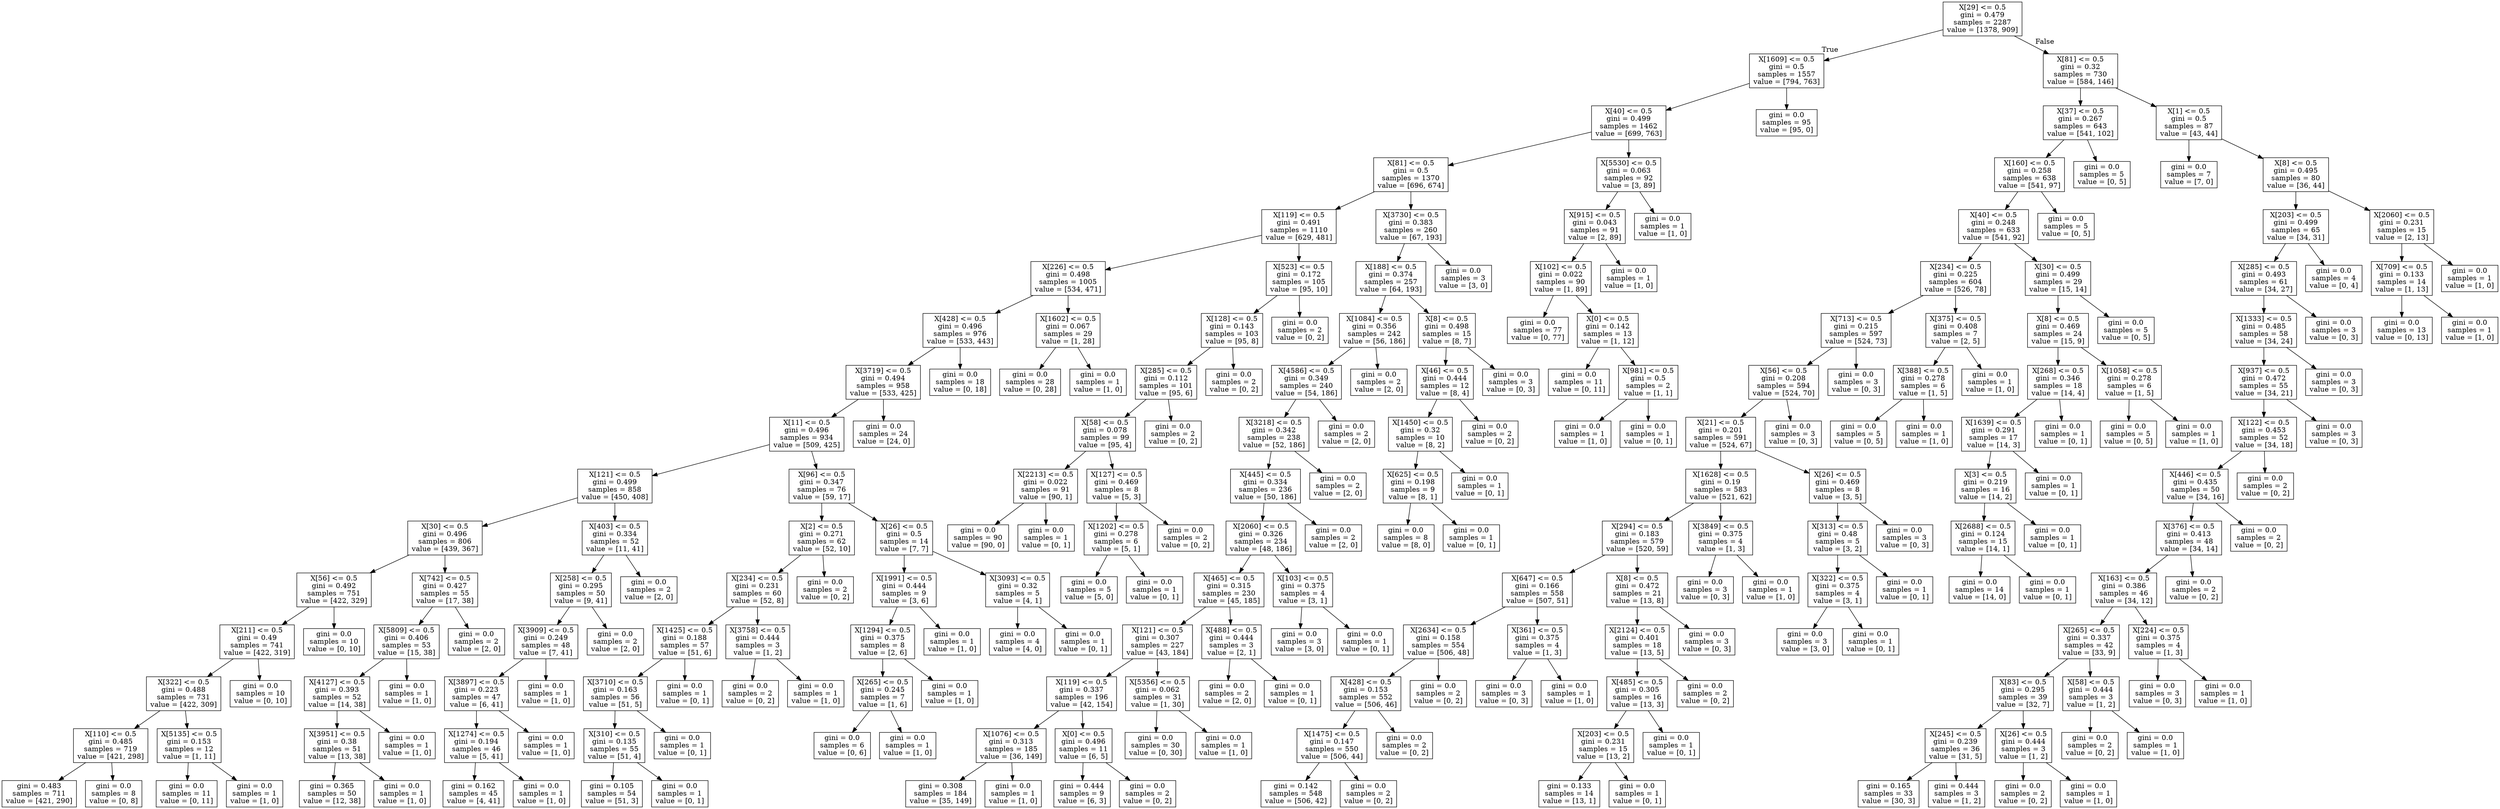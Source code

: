 digraph Tree {
node [shape=box] ;
0 [label="X[29] <= 0.5\ngini = 0.479\nsamples = 2287\nvalue = [1378, 909]"] ;
1 [label="X[1609] <= 0.5\ngini = 0.5\nsamples = 1557\nvalue = [794, 763]"] ;
0 -> 1 [labeldistance=2.5, labelangle=45, headlabel="True"] ;
2 [label="X[40] <= 0.5\ngini = 0.499\nsamples = 1462\nvalue = [699, 763]"] ;
1 -> 2 ;
3 [label="X[81] <= 0.5\ngini = 0.5\nsamples = 1370\nvalue = [696, 674]"] ;
2 -> 3 ;
4 [label="X[119] <= 0.5\ngini = 0.491\nsamples = 1110\nvalue = [629, 481]"] ;
3 -> 4 ;
5 [label="X[226] <= 0.5\ngini = 0.498\nsamples = 1005\nvalue = [534, 471]"] ;
4 -> 5 ;
6 [label="X[428] <= 0.5\ngini = 0.496\nsamples = 976\nvalue = [533, 443]"] ;
5 -> 6 ;
7 [label="X[3719] <= 0.5\ngini = 0.494\nsamples = 958\nvalue = [533, 425]"] ;
6 -> 7 ;
8 [label="X[11] <= 0.5\ngini = 0.496\nsamples = 934\nvalue = [509, 425]"] ;
7 -> 8 ;
9 [label="X[121] <= 0.5\ngini = 0.499\nsamples = 858\nvalue = [450, 408]"] ;
8 -> 9 ;
10 [label="X[30] <= 0.5\ngini = 0.496\nsamples = 806\nvalue = [439, 367]"] ;
9 -> 10 ;
11 [label="X[56] <= 0.5\ngini = 0.492\nsamples = 751\nvalue = [422, 329]"] ;
10 -> 11 ;
12 [label="X[211] <= 0.5\ngini = 0.49\nsamples = 741\nvalue = [422, 319]"] ;
11 -> 12 ;
13 [label="X[322] <= 0.5\ngini = 0.488\nsamples = 731\nvalue = [422, 309]"] ;
12 -> 13 ;
14 [label="X[110] <= 0.5\ngini = 0.485\nsamples = 719\nvalue = [421, 298]"] ;
13 -> 14 ;
15 [label="gini = 0.483\nsamples = 711\nvalue = [421, 290]"] ;
14 -> 15 ;
16 [label="gini = 0.0\nsamples = 8\nvalue = [0, 8]"] ;
14 -> 16 ;
17 [label="X[5135] <= 0.5\ngini = 0.153\nsamples = 12\nvalue = [1, 11]"] ;
13 -> 17 ;
18 [label="gini = 0.0\nsamples = 11\nvalue = [0, 11]"] ;
17 -> 18 ;
19 [label="gini = 0.0\nsamples = 1\nvalue = [1, 0]"] ;
17 -> 19 ;
20 [label="gini = 0.0\nsamples = 10\nvalue = [0, 10]"] ;
12 -> 20 ;
21 [label="gini = 0.0\nsamples = 10\nvalue = [0, 10]"] ;
11 -> 21 ;
22 [label="X[742] <= 0.5\ngini = 0.427\nsamples = 55\nvalue = [17, 38]"] ;
10 -> 22 ;
23 [label="X[5809] <= 0.5\ngini = 0.406\nsamples = 53\nvalue = [15, 38]"] ;
22 -> 23 ;
24 [label="X[4127] <= 0.5\ngini = 0.393\nsamples = 52\nvalue = [14, 38]"] ;
23 -> 24 ;
25 [label="X[3951] <= 0.5\ngini = 0.38\nsamples = 51\nvalue = [13, 38]"] ;
24 -> 25 ;
26 [label="gini = 0.365\nsamples = 50\nvalue = [12, 38]"] ;
25 -> 26 ;
27 [label="gini = 0.0\nsamples = 1\nvalue = [1, 0]"] ;
25 -> 27 ;
28 [label="gini = 0.0\nsamples = 1\nvalue = [1, 0]"] ;
24 -> 28 ;
29 [label="gini = 0.0\nsamples = 1\nvalue = [1, 0]"] ;
23 -> 29 ;
30 [label="gini = 0.0\nsamples = 2\nvalue = [2, 0]"] ;
22 -> 30 ;
31 [label="X[403] <= 0.5\ngini = 0.334\nsamples = 52\nvalue = [11, 41]"] ;
9 -> 31 ;
32 [label="X[258] <= 0.5\ngini = 0.295\nsamples = 50\nvalue = [9, 41]"] ;
31 -> 32 ;
33 [label="X[3909] <= 0.5\ngini = 0.249\nsamples = 48\nvalue = [7, 41]"] ;
32 -> 33 ;
34 [label="X[3897] <= 0.5\ngini = 0.223\nsamples = 47\nvalue = [6, 41]"] ;
33 -> 34 ;
35 [label="X[1274] <= 0.5\ngini = 0.194\nsamples = 46\nvalue = [5, 41]"] ;
34 -> 35 ;
36 [label="gini = 0.162\nsamples = 45\nvalue = [4, 41]"] ;
35 -> 36 ;
37 [label="gini = 0.0\nsamples = 1\nvalue = [1, 0]"] ;
35 -> 37 ;
38 [label="gini = 0.0\nsamples = 1\nvalue = [1, 0]"] ;
34 -> 38 ;
39 [label="gini = 0.0\nsamples = 1\nvalue = [1, 0]"] ;
33 -> 39 ;
40 [label="gini = 0.0\nsamples = 2\nvalue = [2, 0]"] ;
32 -> 40 ;
41 [label="gini = 0.0\nsamples = 2\nvalue = [2, 0]"] ;
31 -> 41 ;
42 [label="X[96] <= 0.5\ngini = 0.347\nsamples = 76\nvalue = [59, 17]"] ;
8 -> 42 ;
43 [label="X[2] <= 0.5\ngini = 0.271\nsamples = 62\nvalue = [52, 10]"] ;
42 -> 43 ;
44 [label="X[234] <= 0.5\ngini = 0.231\nsamples = 60\nvalue = [52, 8]"] ;
43 -> 44 ;
45 [label="X[1425] <= 0.5\ngini = 0.188\nsamples = 57\nvalue = [51, 6]"] ;
44 -> 45 ;
46 [label="X[3710] <= 0.5\ngini = 0.163\nsamples = 56\nvalue = [51, 5]"] ;
45 -> 46 ;
47 [label="X[310] <= 0.5\ngini = 0.135\nsamples = 55\nvalue = [51, 4]"] ;
46 -> 47 ;
48 [label="gini = 0.105\nsamples = 54\nvalue = [51, 3]"] ;
47 -> 48 ;
49 [label="gini = 0.0\nsamples = 1\nvalue = [0, 1]"] ;
47 -> 49 ;
50 [label="gini = 0.0\nsamples = 1\nvalue = [0, 1]"] ;
46 -> 50 ;
51 [label="gini = 0.0\nsamples = 1\nvalue = [0, 1]"] ;
45 -> 51 ;
52 [label="X[3758] <= 0.5\ngini = 0.444\nsamples = 3\nvalue = [1, 2]"] ;
44 -> 52 ;
53 [label="gini = 0.0\nsamples = 2\nvalue = [0, 2]"] ;
52 -> 53 ;
54 [label="gini = 0.0\nsamples = 1\nvalue = [1, 0]"] ;
52 -> 54 ;
55 [label="gini = 0.0\nsamples = 2\nvalue = [0, 2]"] ;
43 -> 55 ;
56 [label="X[26] <= 0.5\ngini = 0.5\nsamples = 14\nvalue = [7, 7]"] ;
42 -> 56 ;
57 [label="X[1991] <= 0.5\ngini = 0.444\nsamples = 9\nvalue = [3, 6]"] ;
56 -> 57 ;
58 [label="X[1294] <= 0.5\ngini = 0.375\nsamples = 8\nvalue = [2, 6]"] ;
57 -> 58 ;
59 [label="X[265] <= 0.5\ngini = 0.245\nsamples = 7\nvalue = [1, 6]"] ;
58 -> 59 ;
60 [label="gini = 0.0\nsamples = 6\nvalue = [0, 6]"] ;
59 -> 60 ;
61 [label="gini = 0.0\nsamples = 1\nvalue = [1, 0]"] ;
59 -> 61 ;
62 [label="gini = 0.0\nsamples = 1\nvalue = [1, 0]"] ;
58 -> 62 ;
63 [label="gini = 0.0\nsamples = 1\nvalue = [1, 0]"] ;
57 -> 63 ;
64 [label="X[3093] <= 0.5\ngini = 0.32\nsamples = 5\nvalue = [4, 1]"] ;
56 -> 64 ;
65 [label="gini = 0.0\nsamples = 4\nvalue = [4, 0]"] ;
64 -> 65 ;
66 [label="gini = 0.0\nsamples = 1\nvalue = [0, 1]"] ;
64 -> 66 ;
67 [label="gini = 0.0\nsamples = 24\nvalue = [24, 0]"] ;
7 -> 67 ;
68 [label="gini = 0.0\nsamples = 18\nvalue = [0, 18]"] ;
6 -> 68 ;
69 [label="X[1602] <= 0.5\ngini = 0.067\nsamples = 29\nvalue = [1, 28]"] ;
5 -> 69 ;
70 [label="gini = 0.0\nsamples = 28\nvalue = [0, 28]"] ;
69 -> 70 ;
71 [label="gini = 0.0\nsamples = 1\nvalue = [1, 0]"] ;
69 -> 71 ;
72 [label="X[523] <= 0.5\ngini = 0.172\nsamples = 105\nvalue = [95, 10]"] ;
4 -> 72 ;
73 [label="X[128] <= 0.5\ngini = 0.143\nsamples = 103\nvalue = [95, 8]"] ;
72 -> 73 ;
74 [label="X[285] <= 0.5\ngini = 0.112\nsamples = 101\nvalue = [95, 6]"] ;
73 -> 74 ;
75 [label="X[58] <= 0.5\ngini = 0.078\nsamples = 99\nvalue = [95, 4]"] ;
74 -> 75 ;
76 [label="X[2213] <= 0.5\ngini = 0.022\nsamples = 91\nvalue = [90, 1]"] ;
75 -> 76 ;
77 [label="gini = 0.0\nsamples = 90\nvalue = [90, 0]"] ;
76 -> 77 ;
78 [label="gini = 0.0\nsamples = 1\nvalue = [0, 1]"] ;
76 -> 78 ;
79 [label="X[127] <= 0.5\ngini = 0.469\nsamples = 8\nvalue = [5, 3]"] ;
75 -> 79 ;
80 [label="X[1202] <= 0.5\ngini = 0.278\nsamples = 6\nvalue = [5, 1]"] ;
79 -> 80 ;
81 [label="gini = 0.0\nsamples = 5\nvalue = [5, 0]"] ;
80 -> 81 ;
82 [label="gini = 0.0\nsamples = 1\nvalue = [0, 1]"] ;
80 -> 82 ;
83 [label="gini = 0.0\nsamples = 2\nvalue = [0, 2]"] ;
79 -> 83 ;
84 [label="gini = 0.0\nsamples = 2\nvalue = [0, 2]"] ;
74 -> 84 ;
85 [label="gini = 0.0\nsamples = 2\nvalue = [0, 2]"] ;
73 -> 85 ;
86 [label="gini = 0.0\nsamples = 2\nvalue = [0, 2]"] ;
72 -> 86 ;
87 [label="X[3730] <= 0.5\ngini = 0.383\nsamples = 260\nvalue = [67, 193]"] ;
3 -> 87 ;
88 [label="X[188] <= 0.5\ngini = 0.374\nsamples = 257\nvalue = [64, 193]"] ;
87 -> 88 ;
89 [label="X[1084] <= 0.5\ngini = 0.356\nsamples = 242\nvalue = [56, 186]"] ;
88 -> 89 ;
90 [label="X[4586] <= 0.5\ngini = 0.349\nsamples = 240\nvalue = [54, 186]"] ;
89 -> 90 ;
91 [label="X[3218] <= 0.5\ngini = 0.342\nsamples = 238\nvalue = [52, 186]"] ;
90 -> 91 ;
92 [label="X[445] <= 0.5\ngini = 0.334\nsamples = 236\nvalue = [50, 186]"] ;
91 -> 92 ;
93 [label="X[2060] <= 0.5\ngini = 0.326\nsamples = 234\nvalue = [48, 186]"] ;
92 -> 93 ;
94 [label="X[465] <= 0.5\ngini = 0.315\nsamples = 230\nvalue = [45, 185]"] ;
93 -> 94 ;
95 [label="X[121] <= 0.5\ngini = 0.307\nsamples = 227\nvalue = [43, 184]"] ;
94 -> 95 ;
96 [label="X[119] <= 0.5\ngini = 0.337\nsamples = 196\nvalue = [42, 154]"] ;
95 -> 96 ;
97 [label="X[1076] <= 0.5\ngini = 0.313\nsamples = 185\nvalue = [36, 149]"] ;
96 -> 97 ;
98 [label="gini = 0.308\nsamples = 184\nvalue = [35, 149]"] ;
97 -> 98 ;
99 [label="gini = 0.0\nsamples = 1\nvalue = [1, 0]"] ;
97 -> 99 ;
100 [label="X[0] <= 0.5\ngini = 0.496\nsamples = 11\nvalue = [6, 5]"] ;
96 -> 100 ;
101 [label="gini = 0.444\nsamples = 9\nvalue = [6, 3]"] ;
100 -> 101 ;
102 [label="gini = 0.0\nsamples = 2\nvalue = [0, 2]"] ;
100 -> 102 ;
103 [label="X[5356] <= 0.5\ngini = 0.062\nsamples = 31\nvalue = [1, 30]"] ;
95 -> 103 ;
104 [label="gini = 0.0\nsamples = 30\nvalue = [0, 30]"] ;
103 -> 104 ;
105 [label="gini = 0.0\nsamples = 1\nvalue = [1, 0]"] ;
103 -> 105 ;
106 [label="X[488] <= 0.5\ngini = 0.444\nsamples = 3\nvalue = [2, 1]"] ;
94 -> 106 ;
107 [label="gini = 0.0\nsamples = 2\nvalue = [2, 0]"] ;
106 -> 107 ;
108 [label="gini = 0.0\nsamples = 1\nvalue = [0, 1]"] ;
106 -> 108 ;
109 [label="X[103] <= 0.5\ngini = 0.375\nsamples = 4\nvalue = [3, 1]"] ;
93 -> 109 ;
110 [label="gini = 0.0\nsamples = 3\nvalue = [3, 0]"] ;
109 -> 110 ;
111 [label="gini = 0.0\nsamples = 1\nvalue = [0, 1]"] ;
109 -> 111 ;
112 [label="gini = 0.0\nsamples = 2\nvalue = [2, 0]"] ;
92 -> 112 ;
113 [label="gini = 0.0\nsamples = 2\nvalue = [2, 0]"] ;
91 -> 113 ;
114 [label="gini = 0.0\nsamples = 2\nvalue = [2, 0]"] ;
90 -> 114 ;
115 [label="gini = 0.0\nsamples = 2\nvalue = [2, 0]"] ;
89 -> 115 ;
116 [label="X[8] <= 0.5\ngini = 0.498\nsamples = 15\nvalue = [8, 7]"] ;
88 -> 116 ;
117 [label="X[46] <= 0.5\ngini = 0.444\nsamples = 12\nvalue = [8, 4]"] ;
116 -> 117 ;
118 [label="X[1450] <= 0.5\ngini = 0.32\nsamples = 10\nvalue = [8, 2]"] ;
117 -> 118 ;
119 [label="X[625] <= 0.5\ngini = 0.198\nsamples = 9\nvalue = [8, 1]"] ;
118 -> 119 ;
120 [label="gini = 0.0\nsamples = 8\nvalue = [8, 0]"] ;
119 -> 120 ;
121 [label="gini = 0.0\nsamples = 1\nvalue = [0, 1]"] ;
119 -> 121 ;
122 [label="gini = 0.0\nsamples = 1\nvalue = [0, 1]"] ;
118 -> 122 ;
123 [label="gini = 0.0\nsamples = 2\nvalue = [0, 2]"] ;
117 -> 123 ;
124 [label="gini = 0.0\nsamples = 3\nvalue = [0, 3]"] ;
116 -> 124 ;
125 [label="gini = 0.0\nsamples = 3\nvalue = [3, 0]"] ;
87 -> 125 ;
126 [label="X[5530] <= 0.5\ngini = 0.063\nsamples = 92\nvalue = [3, 89]"] ;
2 -> 126 ;
127 [label="X[915] <= 0.5\ngini = 0.043\nsamples = 91\nvalue = [2, 89]"] ;
126 -> 127 ;
128 [label="X[102] <= 0.5\ngini = 0.022\nsamples = 90\nvalue = [1, 89]"] ;
127 -> 128 ;
129 [label="gini = 0.0\nsamples = 77\nvalue = [0, 77]"] ;
128 -> 129 ;
130 [label="X[0] <= 0.5\ngini = 0.142\nsamples = 13\nvalue = [1, 12]"] ;
128 -> 130 ;
131 [label="gini = 0.0\nsamples = 11\nvalue = [0, 11]"] ;
130 -> 131 ;
132 [label="X[981] <= 0.5\ngini = 0.5\nsamples = 2\nvalue = [1, 1]"] ;
130 -> 132 ;
133 [label="gini = 0.0\nsamples = 1\nvalue = [1, 0]"] ;
132 -> 133 ;
134 [label="gini = 0.0\nsamples = 1\nvalue = [0, 1]"] ;
132 -> 134 ;
135 [label="gini = 0.0\nsamples = 1\nvalue = [1, 0]"] ;
127 -> 135 ;
136 [label="gini = 0.0\nsamples = 1\nvalue = [1, 0]"] ;
126 -> 136 ;
137 [label="gini = 0.0\nsamples = 95\nvalue = [95, 0]"] ;
1 -> 137 ;
138 [label="X[81] <= 0.5\ngini = 0.32\nsamples = 730\nvalue = [584, 146]"] ;
0 -> 138 [labeldistance=2.5, labelangle=-45, headlabel="False"] ;
139 [label="X[37] <= 0.5\ngini = 0.267\nsamples = 643\nvalue = [541, 102]"] ;
138 -> 139 ;
140 [label="X[160] <= 0.5\ngini = 0.258\nsamples = 638\nvalue = [541, 97]"] ;
139 -> 140 ;
141 [label="X[40] <= 0.5\ngini = 0.248\nsamples = 633\nvalue = [541, 92]"] ;
140 -> 141 ;
142 [label="X[234] <= 0.5\ngini = 0.225\nsamples = 604\nvalue = [526, 78]"] ;
141 -> 142 ;
143 [label="X[713] <= 0.5\ngini = 0.215\nsamples = 597\nvalue = [524, 73]"] ;
142 -> 143 ;
144 [label="X[56] <= 0.5\ngini = 0.208\nsamples = 594\nvalue = [524, 70]"] ;
143 -> 144 ;
145 [label="X[21] <= 0.5\ngini = 0.201\nsamples = 591\nvalue = [524, 67]"] ;
144 -> 145 ;
146 [label="X[1628] <= 0.5\ngini = 0.19\nsamples = 583\nvalue = [521, 62]"] ;
145 -> 146 ;
147 [label="X[294] <= 0.5\ngini = 0.183\nsamples = 579\nvalue = [520, 59]"] ;
146 -> 147 ;
148 [label="X[647] <= 0.5\ngini = 0.166\nsamples = 558\nvalue = [507, 51]"] ;
147 -> 148 ;
149 [label="X[2634] <= 0.5\ngini = 0.158\nsamples = 554\nvalue = [506, 48]"] ;
148 -> 149 ;
150 [label="X[428] <= 0.5\ngini = 0.153\nsamples = 552\nvalue = [506, 46]"] ;
149 -> 150 ;
151 [label="X[1475] <= 0.5\ngini = 0.147\nsamples = 550\nvalue = [506, 44]"] ;
150 -> 151 ;
152 [label="gini = 0.142\nsamples = 548\nvalue = [506, 42]"] ;
151 -> 152 ;
153 [label="gini = 0.0\nsamples = 2\nvalue = [0, 2]"] ;
151 -> 153 ;
154 [label="gini = 0.0\nsamples = 2\nvalue = [0, 2]"] ;
150 -> 154 ;
155 [label="gini = 0.0\nsamples = 2\nvalue = [0, 2]"] ;
149 -> 155 ;
156 [label="X[361] <= 0.5\ngini = 0.375\nsamples = 4\nvalue = [1, 3]"] ;
148 -> 156 ;
157 [label="gini = 0.0\nsamples = 3\nvalue = [0, 3]"] ;
156 -> 157 ;
158 [label="gini = 0.0\nsamples = 1\nvalue = [1, 0]"] ;
156 -> 158 ;
159 [label="X[8] <= 0.5\ngini = 0.472\nsamples = 21\nvalue = [13, 8]"] ;
147 -> 159 ;
160 [label="X[2124] <= 0.5\ngini = 0.401\nsamples = 18\nvalue = [13, 5]"] ;
159 -> 160 ;
161 [label="X[485] <= 0.5\ngini = 0.305\nsamples = 16\nvalue = [13, 3]"] ;
160 -> 161 ;
162 [label="X[203] <= 0.5\ngini = 0.231\nsamples = 15\nvalue = [13, 2]"] ;
161 -> 162 ;
163 [label="gini = 0.133\nsamples = 14\nvalue = [13, 1]"] ;
162 -> 163 ;
164 [label="gini = 0.0\nsamples = 1\nvalue = [0, 1]"] ;
162 -> 164 ;
165 [label="gini = 0.0\nsamples = 1\nvalue = [0, 1]"] ;
161 -> 165 ;
166 [label="gini = 0.0\nsamples = 2\nvalue = [0, 2]"] ;
160 -> 166 ;
167 [label="gini = 0.0\nsamples = 3\nvalue = [0, 3]"] ;
159 -> 167 ;
168 [label="X[3849] <= 0.5\ngini = 0.375\nsamples = 4\nvalue = [1, 3]"] ;
146 -> 168 ;
169 [label="gini = 0.0\nsamples = 3\nvalue = [0, 3]"] ;
168 -> 169 ;
170 [label="gini = 0.0\nsamples = 1\nvalue = [1, 0]"] ;
168 -> 170 ;
171 [label="X[26] <= 0.5\ngini = 0.469\nsamples = 8\nvalue = [3, 5]"] ;
145 -> 171 ;
172 [label="X[313] <= 0.5\ngini = 0.48\nsamples = 5\nvalue = [3, 2]"] ;
171 -> 172 ;
173 [label="X[322] <= 0.5\ngini = 0.375\nsamples = 4\nvalue = [3, 1]"] ;
172 -> 173 ;
174 [label="gini = 0.0\nsamples = 3\nvalue = [3, 0]"] ;
173 -> 174 ;
175 [label="gini = 0.0\nsamples = 1\nvalue = [0, 1]"] ;
173 -> 175 ;
176 [label="gini = 0.0\nsamples = 1\nvalue = [0, 1]"] ;
172 -> 176 ;
177 [label="gini = 0.0\nsamples = 3\nvalue = [0, 3]"] ;
171 -> 177 ;
178 [label="gini = 0.0\nsamples = 3\nvalue = [0, 3]"] ;
144 -> 178 ;
179 [label="gini = 0.0\nsamples = 3\nvalue = [0, 3]"] ;
143 -> 179 ;
180 [label="X[375] <= 0.5\ngini = 0.408\nsamples = 7\nvalue = [2, 5]"] ;
142 -> 180 ;
181 [label="X[388] <= 0.5\ngini = 0.278\nsamples = 6\nvalue = [1, 5]"] ;
180 -> 181 ;
182 [label="gini = 0.0\nsamples = 5\nvalue = [0, 5]"] ;
181 -> 182 ;
183 [label="gini = 0.0\nsamples = 1\nvalue = [1, 0]"] ;
181 -> 183 ;
184 [label="gini = 0.0\nsamples = 1\nvalue = [1, 0]"] ;
180 -> 184 ;
185 [label="X[30] <= 0.5\ngini = 0.499\nsamples = 29\nvalue = [15, 14]"] ;
141 -> 185 ;
186 [label="X[8] <= 0.5\ngini = 0.469\nsamples = 24\nvalue = [15, 9]"] ;
185 -> 186 ;
187 [label="X[268] <= 0.5\ngini = 0.346\nsamples = 18\nvalue = [14, 4]"] ;
186 -> 187 ;
188 [label="X[1639] <= 0.5\ngini = 0.291\nsamples = 17\nvalue = [14, 3]"] ;
187 -> 188 ;
189 [label="X[3] <= 0.5\ngini = 0.219\nsamples = 16\nvalue = [14, 2]"] ;
188 -> 189 ;
190 [label="X[2688] <= 0.5\ngini = 0.124\nsamples = 15\nvalue = [14, 1]"] ;
189 -> 190 ;
191 [label="gini = 0.0\nsamples = 14\nvalue = [14, 0]"] ;
190 -> 191 ;
192 [label="gini = 0.0\nsamples = 1\nvalue = [0, 1]"] ;
190 -> 192 ;
193 [label="gini = 0.0\nsamples = 1\nvalue = [0, 1]"] ;
189 -> 193 ;
194 [label="gini = 0.0\nsamples = 1\nvalue = [0, 1]"] ;
188 -> 194 ;
195 [label="gini = 0.0\nsamples = 1\nvalue = [0, 1]"] ;
187 -> 195 ;
196 [label="X[1058] <= 0.5\ngini = 0.278\nsamples = 6\nvalue = [1, 5]"] ;
186 -> 196 ;
197 [label="gini = 0.0\nsamples = 5\nvalue = [0, 5]"] ;
196 -> 197 ;
198 [label="gini = 0.0\nsamples = 1\nvalue = [1, 0]"] ;
196 -> 198 ;
199 [label="gini = 0.0\nsamples = 5\nvalue = [0, 5]"] ;
185 -> 199 ;
200 [label="gini = 0.0\nsamples = 5\nvalue = [0, 5]"] ;
140 -> 200 ;
201 [label="gini = 0.0\nsamples = 5\nvalue = [0, 5]"] ;
139 -> 201 ;
202 [label="X[1] <= 0.5\ngini = 0.5\nsamples = 87\nvalue = [43, 44]"] ;
138 -> 202 ;
203 [label="gini = 0.0\nsamples = 7\nvalue = [7, 0]"] ;
202 -> 203 ;
204 [label="X[8] <= 0.5\ngini = 0.495\nsamples = 80\nvalue = [36, 44]"] ;
202 -> 204 ;
205 [label="X[203] <= 0.5\ngini = 0.499\nsamples = 65\nvalue = [34, 31]"] ;
204 -> 205 ;
206 [label="X[285] <= 0.5\ngini = 0.493\nsamples = 61\nvalue = [34, 27]"] ;
205 -> 206 ;
207 [label="X[1333] <= 0.5\ngini = 0.485\nsamples = 58\nvalue = [34, 24]"] ;
206 -> 207 ;
208 [label="X[937] <= 0.5\ngini = 0.472\nsamples = 55\nvalue = [34, 21]"] ;
207 -> 208 ;
209 [label="X[122] <= 0.5\ngini = 0.453\nsamples = 52\nvalue = [34, 18]"] ;
208 -> 209 ;
210 [label="X[446] <= 0.5\ngini = 0.435\nsamples = 50\nvalue = [34, 16]"] ;
209 -> 210 ;
211 [label="X[376] <= 0.5\ngini = 0.413\nsamples = 48\nvalue = [34, 14]"] ;
210 -> 211 ;
212 [label="X[163] <= 0.5\ngini = 0.386\nsamples = 46\nvalue = [34, 12]"] ;
211 -> 212 ;
213 [label="X[265] <= 0.5\ngini = 0.337\nsamples = 42\nvalue = [33, 9]"] ;
212 -> 213 ;
214 [label="X[83] <= 0.5\ngini = 0.295\nsamples = 39\nvalue = [32, 7]"] ;
213 -> 214 ;
215 [label="X[245] <= 0.5\ngini = 0.239\nsamples = 36\nvalue = [31, 5]"] ;
214 -> 215 ;
216 [label="gini = 0.165\nsamples = 33\nvalue = [30, 3]"] ;
215 -> 216 ;
217 [label="gini = 0.444\nsamples = 3\nvalue = [1, 2]"] ;
215 -> 217 ;
218 [label="X[26] <= 0.5\ngini = 0.444\nsamples = 3\nvalue = [1, 2]"] ;
214 -> 218 ;
219 [label="gini = 0.0\nsamples = 2\nvalue = [0, 2]"] ;
218 -> 219 ;
220 [label="gini = 0.0\nsamples = 1\nvalue = [1, 0]"] ;
218 -> 220 ;
221 [label="X[58] <= 0.5\ngini = 0.444\nsamples = 3\nvalue = [1, 2]"] ;
213 -> 221 ;
222 [label="gini = 0.0\nsamples = 2\nvalue = [0, 2]"] ;
221 -> 222 ;
223 [label="gini = 0.0\nsamples = 1\nvalue = [1, 0]"] ;
221 -> 223 ;
224 [label="X[224] <= 0.5\ngini = 0.375\nsamples = 4\nvalue = [1, 3]"] ;
212 -> 224 ;
225 [label="gini = 0.0\nsamples = 3\nvalue = [0, 3]"] ;
224 -> 225 ;
226 [label="gini = 0.0\nsamples = 1\nvalue = [1, 0]"] ;
224 -> 226 ;
227 [label="gini = 0.0\nsamples = 2\nvalue = [0, 2]"] ;
211 -> 227 ;
228 [label="gini = 0.0\nsamples = 2\nvalue = [0, 2]"] ;
210 -> 228 ;
229 [label="gini = 0.0\nsamples = 2\nvalue = [0, 2]"] ;
209 -> 229 ;
230 [label="gini = 0.0\nsamples = 3\nvalue = [0, 3]"] ;
208 -> 230 ;
231 [label="gini = 0.0\nsamples = 3\nvalue = [0, 3]"] ;
207 -> 231 ;
232 [label="gini = 0.0\nsamples = 3\nvalue = [0, 3]"] ;
206 -> 232 ;
233 [label="gini = 0.0\nsamples = 4\nvalue = [0, 4]"] ;
205 -> 233 ;
234 [label="X[2060] <= 0.5\ngini = 0.231\nsamples = 15\nvalue = [2, 13]"] ;
204 -> 234 ;
235 [label="X[709] <= 0.5\ngini = 0.133\nsamples = 14\nvalue = [1, 13]"] ;
234 -> 235 ;
236 [label="gini = 0.0\nsamples = 13\nvalue = [0, 13]"] ;
235 -> 236 ;
237 [label="gini = 0.0\nsamples = 1\nvalue = [1, 0]"] ;
235 -> 237 ;
238 [label="gini = 0.0\nsamples = 1\nvalue = [1, 0]"] ;
234 -> 238 ;
}